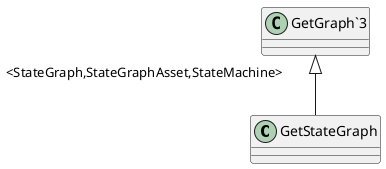 @startuml
class GetStateGraph {
}
"GetGraph`3" "<StateGraph,StateGraphAsset,StateMachine>" <|-- GetStateGraph
@enduml
